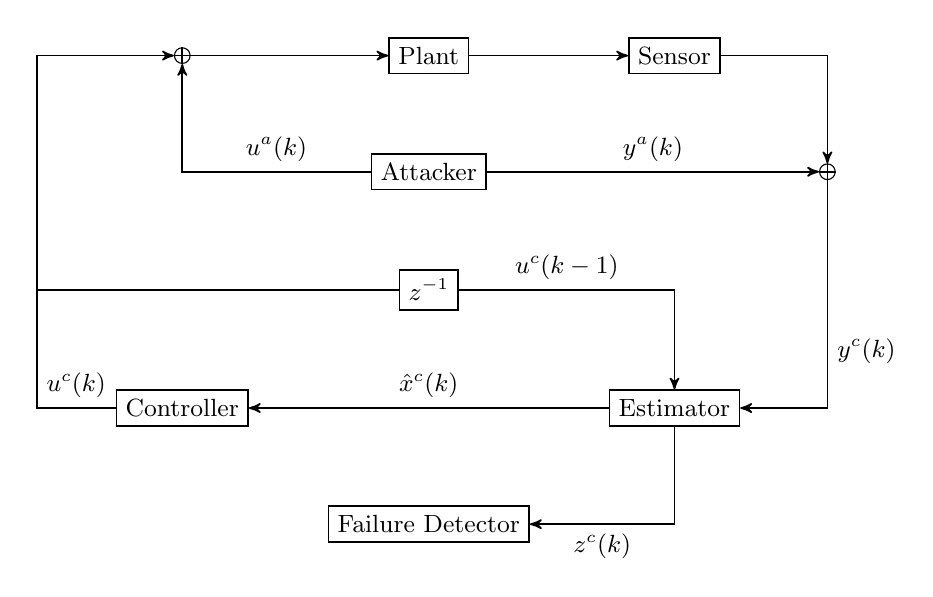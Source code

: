 \begin{tikzpicture}[>=stealth',
box/.style={rectangle, draw, semithick},
point/.style={coordinate},
every node/.append style={font=\small}
]
\matrix[row sep = 10mm, column sep = 10mm]{
%first row
\node (p1) [point] {};&
\node (p2) [circle,draw,inner sep=2pt] {};&
\node (plant) [box] {Plant};&
\node (sensor) [box] {Sensor};&
\node (p3) [point] {};\\
%second row
&\node (p4) [point] {};
& \node (attacker) [box] {Attacker};&&
\node (p10) [circle,draw,inner sep=2pt] {};\\
%third row
\node (p5) [point] {};&
&
\node (delay) [box] {$z^{-1}$};&
\node (p6) [point] {};&\\
%fourth row
\node (p7) [point] {};&
\node (controller) [box] {Controller};&
&
\node (estimator) [box] {Estimator};&
\node (p8) [point] {};\\
%fifth row
&& \node (detector) [box] {Failure Detector};&
\node (p9) [point] {};&\\
};
\draw [semithick,->] (plant) -- (sensor);
\draw [semithick,->] (sensor) -- (p3)--(p10);
\draw [semithick,->] (p10)-- node[near end,right]{$y^c(k)$} (p8) -- (estimator);
\draw [semithick,->] (attacker)-- node[midway,above]{$y^a(k)$} (p10);
\draw [semithick,->] (attacker)-- node[midway,above]{$u^a(k)$} (p4)--(p2);
\draw [semithick,->] (estimator)-- node[midway,above]{$\hat x^c(k)$}(controller);
\draw [semithick,->] (controller)-- node[midway,above]{$u^c(k)$} (p7)--(p1)--(p2);
\draw [semithick,->] (p2)--(plant);
\draw [semithick,->] (p5)--(delay)-- node[midway,above]{$u^c(k-1)$}(p6)--(estimator);
\draw [semithick,->] (estimator)--(p9)--node[midway,below]{$z^c(k)$}(detector);
\draw [semithick] (p2.north)--(p2.south);
\draw [semithick] (p2.east)--(p2.west);
\draw [semithick] (p10.north)--(p10.south);
\draw [semithick] (p10.east)--(p10.west);
\end{tikzpicture}
